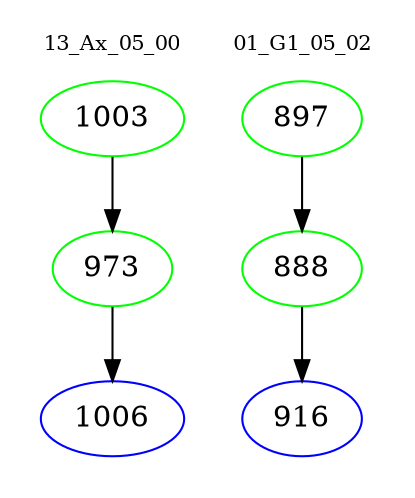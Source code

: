 digraph{
subgraph cluster_0 {
color = white
label = "13_Ax_05_00";
fontsize=10;
T0_1003 [label="1003", color="green"]
T0_1003 -> T0_973 [color="black"]
T0_973 [label="973", color="green"]
T0_973 -> T0_1006 [color="black"]
T0_1006 [label="1006", color="blue"]
}
subgraph cluster_1 {
color = white
label = "01_G1_05_02";
fontsize=10;
T1_897 [label="897", color="green"]
T1_897 -> T1_888 [color="black"]
T1_888 [label="888", color="green"]
T1_888 -> T1_916 [color="black"]
T1_916 [label="916", color="blue"]
}
}
